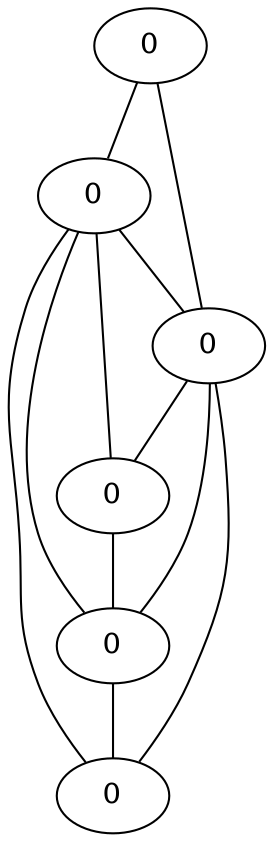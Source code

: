 graph G {
0[label=0];
1[label=0];
2[label=0];
3[label=0];
4[label=0];
5[label=0];
1--0 ;
2--0 ;
2--1 ;
3--0 ;
3--2 ;
4--2 ;
4--1 ;
4--3 ;
0--4 ;
5--0 ;
5--4 ;
}

